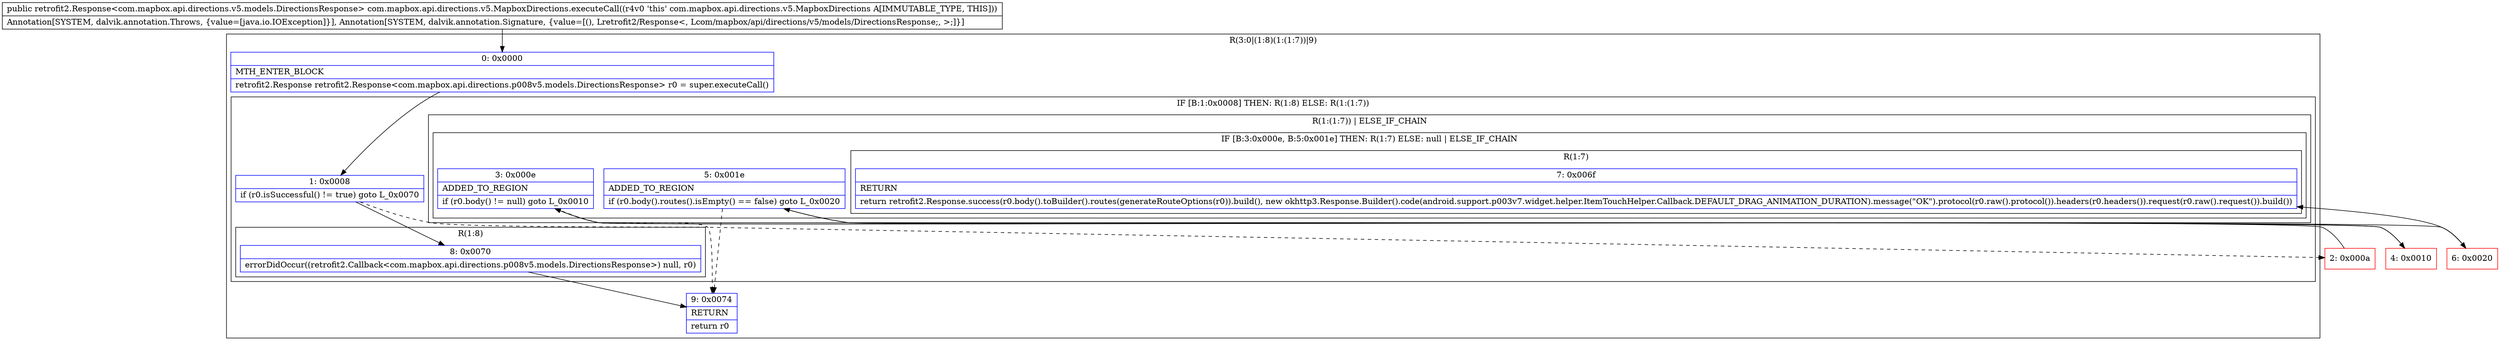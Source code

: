 digraph "CFG forcom.mapbox.api.directions.v5.MapboxDirections.executeCall()Lretrofit2\/Response;" {
subgraph cluster_Region_1895798227 {
label = "R(3:0|(1:8)(1:(1:7))|9)";
node [shape=record,color=blue];
Node_0 [shape=record,label="{0\:\ 0x0000|MTH_ENTER_BLOCK\l|retrofit2.Response retrofit2.Response\<com.mapbox.api.directions.p008v5.models.DirectionsResponse\> r0 = super.executeCall()\l}"];
subgraph cluster_IfRegion_1166957661 {
label = "IF [B:1:0x0008] THEN: R(1:8) ELSE: R(1:(1:7))";
node [shape=record,color=blue];
Node_1 [shape=record,label="{1\:\ 0x0008|if (r0.isSuccessful() != true) goto L_0x0070\l}"];
subgraph cluster_Region_1444106352 {
label = "R(1:8)";
node [shape=record,color=blue];
Node_8 [shape=record,label="{8\:\ 0x0070|errorDidOccur((retrofit2.Callback\<com.mapbox.api.directions.p008v5.models.DirectionsResponse\>) null, r0)\l}"];
}
subgraph cluster_Region_2008163239 {
label = "R(1:(1:7)) | ELSE_IF_CHAIN\l";
node [shape=record,color=blue];
subgraph cluster_IfRegion_416402139 {
label = "IF [B:3:0x000e, B:5:0x001e] THEN: R(1:7) ELSE: null | ELSE_IF_CHAIN\l";
node [shape=record,color=blue];
Node_3 [shape=record,label="{3\:\ 0x000e|ADDED_TO_REGION\l|if (r0.body() != null) goto L_0x0010\l}"];
Node_5 [shape=record,label="{5\:\ 0x001e|ADDED_TO_REGION\l|if (r0.body().routes().isEmpty() == false) goto L_0x0020\l}"];
subgraph cluster_Region_336368927 {
label = "R(1:7)";
node [shape=record,color=blue];
Node_7 [shape=record,label="{7\:\ 0x006f|RETURN\l|return retrofit2.Response.success(r0.body().toBuilder().routes(generateRouteOptions(r0)).build(), new okhttp3.Response.Builder().code(android.support.p003v7.widget.helper.ItemTouchHelper.Callback.DEFAULT_DRAG_ANIMATION_DURATION).message(\"OK\").protocol(r0.raw().protocol()).headers(r0.headers()).request(r0.raw().request()).build())\l}"];
}
}
}
}
Node_9 [shape=record,label="{9\:\ 0x0074|RETURN\l|return r0\l}"];
}
Node_2 [shape=record,color=red,label="{2\:\ 0x000a}"];
Node_4 [shape=record,color=red,label="{4\:\ 0x0010}"];
Node_6 [shape=record,color=red,label="{6\:\ 0x0020}"];
MethodNode[shape=record,label="{public retrofit2.Response\<com.mapbox.api.directions.v5.models.DirectionsResponse\> com.mapbox.api.directions.v5.MapboxDirections.executeCall((r4v0 'this' com.mapbox.api.directions.v5.MapboxDirections A[IMMUTABLE_TYPE, THIS]))  | Annotation[SYSTEM, dalvik.annotation.Throws, \{value=[java.io.IOException]\}], Annotation[SYSTEM, dalvik.annotation.Signature, \{value=[(), Lretrofit2\/Response\<, Lcom\/mapbox\/api\/directions\/v5\/models\/DirectionsResponse;, \>;]\}]\l}"];
MethodNode -> Node_0;
Node_0 -> Node_1;
Node_1 -> Node_2[style=dashed];
Node_1 -> Node_8;
Node_8 -> Node_9;
Node_3 -> Node_4;
Node_3 -> Node_9[style=dashed];
Node_5 -> Node_6;
Node_5 -> Node_9[style=dashed];
Node_2 -> Node_3;
Node_4 -> Node_5;
Node_6 -> Node_7;
}

